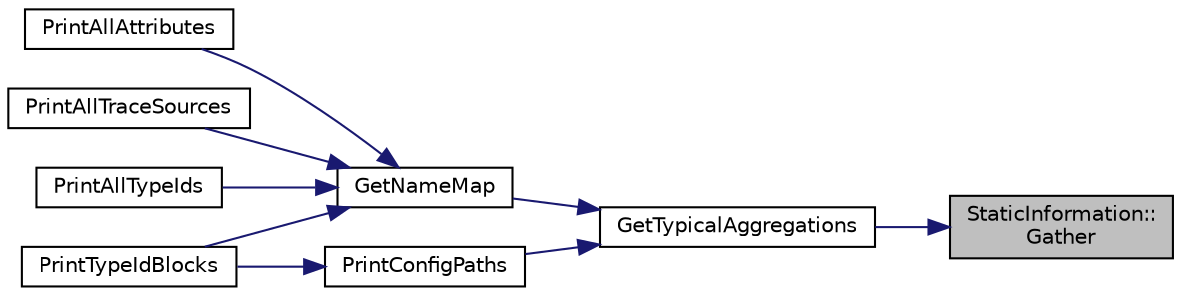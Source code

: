 digraph "StaticInformation::Gather"
{
 // LATEX_PDF_SIZE
  edge [fontname="Helvetica",fontsize="10",labelfontname="Helvetica",labelfontsize="10"];
  node [fontname="Helvetica",fontsize="10",shape=record];
  rankdir="RL";
  Node1 [label="StaticInformation::\lGather",height=0.2,width=0.4,color="black", fillcolor="grey75", style="filled", fontcolor="black",tooltip="Gather aggregation and configuration path information for tid."];
  Node1 -> Node2 [dir="back",color="midnightblue",fontsize="10",style="solid",fontname="Helvetica"];
  Node2 [label="GetTypicalAggregations",height=0.2,width=0.4,color="black", fillcolor="white", style="filled",URL="$print-introspected-doxygen_8cc.html#a02fe4c3d27a24ec2f788eae2631c09bb",tooltip="Register aggregation relationships that are not automatically detected by this introspection program."];
  Node2 -> Node3 [dir="back",color="midnightblue",fontsize="10",style="solid",fontname="Helvetica"];
  Node3 [label="GetNameMap",height=0.2,width=0.4,color="black", fillcolor="white", style="filled",URL="$print-introspected-doxygen_8cc.html#a196946b40d2e3c6afe86088e17076d3e",tooltip="Create a map from the class names to their index in the vector of TypeId's so that the names will end..."];
  Node3 -> Node4 [dir="back",color="midnightblue",fontsize="10",style="solid",fontname="Helvetica"];
  Node4 [label="PrintAllAttributes",height=0.2,width=0.4,color="black", fillcolor="white", style="filled",URL="$print-introspected-doxygen_8cc.html#a6582b74e79d2b00f171c8e644108bc87",tooltip="Print the list of all Attributes."];
  Node3 -> Node5 [dir="back",color="midnightblue",fontsize="10",style="solid",fontname="Helvetica"];
  Node5 [label="PrintAllTraceSources",height=0.2,width=0.4,color="black", fillcolor="white", style="filled",URL="$print-introspected-doxygen_8cc.html#a23d80244adcc8de3ea7f21080a6d9bbe",tooltip="Print the list of all Trace sources."];
  Node3 -> Node6 [dir="back",color="midnightblue",fontsize="10",style="solid",fontname="Helvetica"];
  Node6 [label="PrintAllTypeIds",height=0.2,width=0.4,color="black", fillcolor="white", style="filled",URL="$print-introspected-doxygen_8cc.html#ace05c489c3a08800a0bfbadb8d4867de",tooltip="Print the list of all TypeIds."];
  Node3 -> Node7 [dir="back",color="midnightblue",fontsize="10",style="solid",fontname="Helvetica"];
  Node7 [label="PrintTypeIdBlocks",height=0.2,width=0.4,color="black", fillcolor="white", style="filled",URL="$print-introspected-doxygen_8cc.html#a62645d02d71b5d1622ccb9f16d5fa412",tooltip="Print the doxy block for each TypeId."];
  Node2 -> Node8 [dir="back",color="midnightblue",fontsize="10",style="solid",fontname="Helvetica"];
  Node8 [label="PrintConfigPaths",height=0.2,width=0.4,color="black", fillcolor="white", style="filled",URL="$print-introspected-doxygen_8cc.html#aca1ed0ddeb1938b79f432a8f05a07905",tooltip="Print config paths."];
  Node8 -> Node7 [dir="back",color="midnightblue",fontsize="10",style="solid",fontname="Helvetica"];
}

